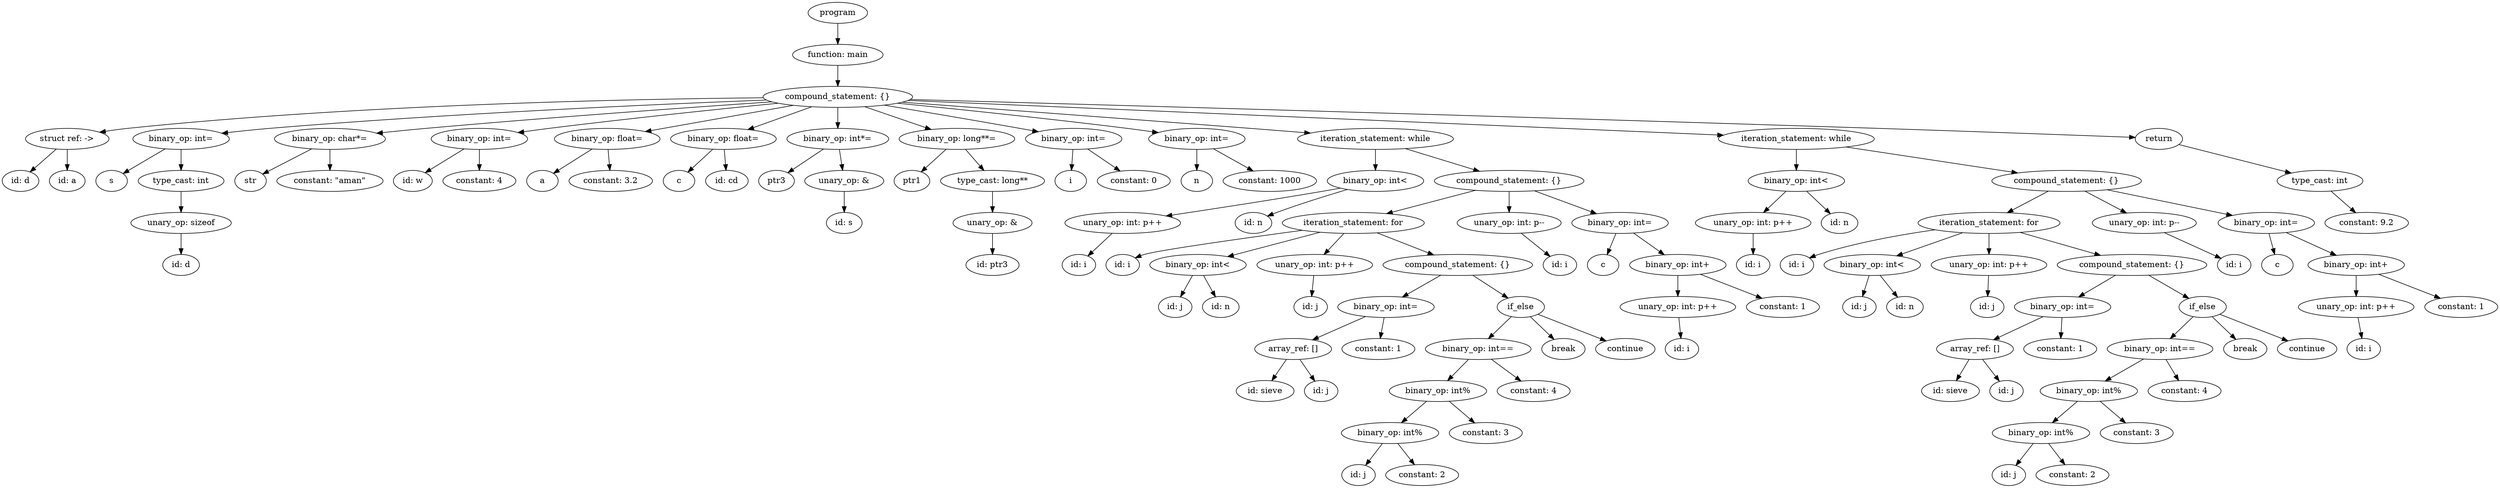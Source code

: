 strict digraph "" {
	graph [bb="0,0,4274.7,828"];
	node [label="\N"];
	173	[height=0.5,
		label=program,
		pos="1431.2,810",
		width=1.4082];
	172	[height=0.5,
		label="function: main",
		pos="1431.2,738",
		width=2.1528];
	173 -> 172	[pos="e,1431.2,756.1 1431.2,791.7 1431.2,783.98 1431.2,774.71 1431.2,766.11"];
	171	[height=0.5,
		label="compound_statement: {}",
		pos="1431.2,666",
		width=3.5566];
	172 -> 171	[pos="e,1431.2,684.1 1431.2,719.7 1431.2,711.98 1431.2,702.71 1431.2,694.11"];
	23	[height=0.5,
		label="struct ref: ->",
		pos="111.2,594",
		width=1.9861];
	171 -> 23	[pos="e,166.63,605.4 1303.4,664.47 1081.2,662.43 609.92,653.12 214.2,612 201.96,610.73 188.98,608.94 176.5,606.99"];
	30	[height=0.5,
		label="binary_op: int=",
		pos="306.2,594",
		width=2.2929];
	171 -> 30	[pos="e,376.03,603.71 1308.8,660.61 1124.1,653.47 763.08,637.52 457.2,612 434.07,610.07 409,607.46 386.06,604.86"];
	35	[height=0.5,
		label="binary_op: char*=",
		pos="561.2,594",
		width=2.6389];
	171 -> 35	[pos="e,641.23,603.76 1318,657.5 1178.5,648.02 934.24,630.68 725.2,612 701.25,609.86 675.36,607.29 651.38,604.81"];
	38	[height=0.5,
		label="binary_op: int=",
		pos="817.2,594",
		width=2.2929];
	171 -> 38	[pos="e,883.23,604.86 1328.7,655.09 1228.5,645.15 1071.7,628.93 936.2,612 922.37,610.27 907.65,608.29 893.46,606.3"];
	46	[height=0.5,
		label="binary_op: float=",
		pos="1036.2,594",
		width=2.5139];
	171 -> 46	[pos="e,1101.3,606.54 1355,651.5 1284.8,639.06 1181.3,620.71 1111.4,608.32"];
	52	[height=0.5,
		label="binary_op: float=",
		pos="1235.2,594",
		width=2.5139];
	171 -> 52	[pos="e,1277.1,609.98 1386.7,649.12 1357.1,638.52 1318,624.56 1286.9,613.47"];
	58	[height=0.5,
		label="binary_op: int*=",
		pos="1431.2,594",
		width=2.4192];
	171 -> 58	[pos="e,1431.2,612.1 1431.2,647.7 1431.2,639.98 1431.2,630.71 1431.2,622.11"];
	65	[height=0.5,
		label="binary_op: long**=",
		pos="1635.2,594",
		width=2.75];
	171 -> 65	[pos="e,1591.1,610.14 1477.2,649.2 1508.1,638.61 1548.9,624.61 1581.3,613.49"];
	70	[height=0.5,
		label="binary_op: int=",
		pos="1835.2,594",
		width=2.2929];
	171 -> 70	[pos="e,1774.8,606.28 1510.8,651.81 1573.8,641.27 1664.2,626.01 1743.2,612 1750.2,610.75 1757.6,609.43 1764.9,608.1"];
	74	[height=0.5,
		label="binary_op: int=",
		pos="2046.2,594",
		width=2.2929];
	171 -> 74	[pos="e,1980.2,604.86 1533.4,655.14 1633.8,645.22 1791.2,628.97 1927.2,612 1941,610.27 1955.7,608.29 1969.9,606.3"];
	119	[height=0.5,
		label="iteration_statement: while",
		pos="2352.2,594",
		width=3.7011];
	171 -> 119	[pos="e,2240.9,603.94 1541.7,656.87 1680.9,646.59 1927.3,628.28 2138.2,612 2168.2,609.69 2200.5,607.14 2230.7,604.75"];
	164	[height=0.5,
		label="iteration_statement: while",
		pos="3073.2,594",
		width=3.7011];
	171 -> 164	[pos="e,2948.3,600.32 1551.6,659.87 1850.5,647.13 2624.6,614.13 2938.2,600.75"];
	170	[height=0.5,
		label=return,
		pos="3694.2,594",
		width=1.125];
	171 -> 170	[pos="e,3653.8,596.51 1555.3,661.56 1845.6,653.46 2591.7,632.32 3215.2,612 3371.4,606.91 3556.3,600.13 3643.7,596.89"];
	21	[height=0.5,
		label="id: d",
		pos="31.197,522",
		width=0.86659];
	23 -> 21	[pos="e,47.584,537.34 92.238,576.41 81.201,566.75 67.176,554.48 55.353,544.14"];
	22	[height=0.5,
		label="id: a",
		pos="111.2,522",
		width=0.84854];
	23 -> 22	[pos="e,111.2,540.1 111.2,575.7 111.2,567.98 111.2,558.71 111.2,550.11"];
	26	[height=0.5,
		label=s,
		pos="187.2,522",
		width=0.75];
	30 -> 26	[pos="e,206.95,534.62 278.9,576.94 260.03,565.84 234.97,551.1 215.82,539.84"];
	29	[height=0.5,
		label="type_cast: int",
		pos="306.2,522",
		width=2.0417];
	30 -> 29	[pos="e,306.2,540.1 306.2,575.7 306.2,567.98 306.2,558.71 306.2,550.11"];
	33	[height=0.5,
		label=str,
		pos="425.2,522",
		width=0.75];
	35 -> 33	[pos="e,446.11,533.76 530,576.94 507.49,565.36 477.29,549.81 455.09,538.38"];
	34	[height=0.5,
		label="constant: \"aman\"",
		pos="561.2,522",
		width=2.5278];
	35 -> 34	[pos="e,561.2,540.1 561.2,575.7 561.2,567.98 561.2,558.71 561.2,550.11"];
	37	[height=0.5,
		label="id: w",
		pos="703.2,522",
		width=0.92075];
	38 -> 37	[pos="e,724.54,536.1 790.76,576.76 773.62,566.24 751.24,552.5 733.4,541.55"];
	36	[height=0.5,
		label="constant: 4",
		pos="817.2,522",
		width=1.7361];
	38 -> 36	[pos="e,817.2,540.1 817.2,575.7 817.2,567.98 817.2,558.71 817.2,550.11"];
	44	[height=0.5,
		label=a,
		pos="925.2,522",
		width=0.75];
	46 -> 44	[pos="e,944.12,534.93 1010.2,576.59 992.93,565.71 970.34,551.47 952.78,540.4"];
	45	[height=0.5,
		label="constant: 3.2",
		pos="1042.2,522",
		width=1.9861];
	46 -> 45	[pos="e,1040.7,540.1 1037.7,575.7 1038.3,567.98 1039.1,558.71 1039.9,550.11"];
	50	[height=0.5,
		label=c,
		pos="1159.2,522",
		width=0.75];
	52 -> 50	[pos="e,1174.4,536.97 1216.8,576.05 1206.3,566.42 1193.1,554.26 1182,544.02"];
	51	[height=0.5,
		label="id: cd",
		pos="1241.2,522",
		width=1.0139];
	52 -> 51	[pos="e,1239.7,540.1 1236.7,575.7 1237.3,567.98 1238.1,558.71 1238.9,550.11"];
	55	[height=0.5,
		label=ptr3,
		pos="1326.2,522",
		width=0.84854];
	58 -> 55	[pos="e,1345.8,536.04 1406.6,576.59 1390.9,566.15 1370.6,552.62 1354.3,541.76"];
	57	[height=0.5,
		label="unary_op: &",
		pos="1442.2,522",
		width=1.8776];
	58 -> 57	[pos="e,1439.5,540.1 1433.9,575.7 1435.1,567.98 1436.6,558.71 1437.9,550.11"];
	61	[height=0.5,
		label=ptr1,
		pos="1558.2,522",
		width=0.84854];
	65 -> 61	[pos="e,1574.1,537.42 1616.6,576.05 1606.1,566.55 1592.9,554.59 1581.8,544.44"];
	64	[height=0.5,
		label="type_cast: long**",
		pos="1696.2,522",
		width=2.4734];
	65 -> 64	[pos="e,1681.6,539.79 1650,576.05 1657.5,567.46 1666.7,556.86 1674.9,547.4"];
	68	[height=0.5,
		label=i,
		pos="1830.2,522",
		width=0.75];
	70 -> 68	[pos="e,1831.4,540.1 1834,575.7 1833.4,567.98 1832.7,558.71 1832.1,550.11"];
	69	[height=0.5,
		label="constant: 0",
		pos="1938.2,522",
		width=1.7361];
	70 -> 69	[pos="e,1914.8,538.91 1859.1,576.76 1873.1,567.24 1891,555.09 1906.2,544.75"];
	72	[height=0.5,
		label=n,
		pos="2046.2,522",
		width=0.75];
	74 -> 72	[pos="e,2046.2,540.1 2046.2,575.7 2046.2,567.98 2046.2,558.71 2046.2,550.11"];
	73	[height=0.5,
		label="constant: 1000",
		pos="2171.2,522",
		width=2.2222];
	74 -> 73	[pos="e,2142.7,538.98 2074.9,576.94 2092.3,567.16 2114.9,554.55 2133.7,543.99"];
	78	[height=0.5,
		label="binary_op: int<",
		pos="2352.2,522",
		width=2.2929];
	119 -> 78	[pos="e,2352.2,540.1 2352.2,575.7 2352.2,567.98 2352.2,558.71 2352.2,550.11"];
	118	[height=0.5,
		label="compound_statement: {}",
		pos="2581.2,522",
		width=3.5566];
	119 -> 118	[pos="e,2530.4,538.54 2403.6,577.29 2438.2,566.72 2484,552.72 2520.4,541.59"];
	123	[height=0.5,
		label="binary_op: int<",
		pos="3073.2,522",
		width=2.2929];
	164 -> 123	[pos="e,3073.2,540.1 3073.2,575.7 3073.2,567.98 3073.2,558.71 3073.2,550.11"];
	163	[height=0.5,
		label="compound_statement: {}",
		pos="3536.2,522",
		width=3.5566];
	164 -> 163	[pos="e,3452.3,535.68 3158.4,580.12 3238.8,567.96 3359.2,549.76 3442.4,537.19"];
	169	[height=0.5,
		label="type_cast: int",
		pos="3970.2,522",
		width=2.0417];
	170 -> 169	[pos="e,3920.9,535.5 3728.6,584.28 3774.3,572.69 3855.6,552.06 3911.2,537.97"];
	28	[height=0.5,
		label="unary_op: sizeof",
		pos="306.2,450",
		width=2.3889];
	29 -> 28	[pos="e,306.2,468.1 306.2,503.7 306.2,495.98 306.2,486.71 306.2,478.11"];
	56	[height=0.5,
		label="id: s",
		pos="1442.2,450",
		width=0.84854];
	57 -> 56	[pos="e,1442.2,468.1 1442.2,503.7 1442.2,495.98 1442.2,486.71 1442.2,478.11"];
	63	[height=0.5,
		label="unary_op: &",
		pos="1696.2,450",
		width=1.8776];
	64 -> 63	[pos="e,1696.2,468.1 1696.2,503.7 1696.2,495.98 1696.2,486.71 1696.2,478.11"];
	76	[height=0.5,
		label="unary_op: int: p++",
		pos="1919.2,450",
		width=2.75];
	78 -> 76	[pos="e,1993.5,461.92 2291.9,509.6 2281.3,507.68 2270.4,505.74 2260.2,504 2172.8,489.14 2072.5,473.75 2003.4,463.41"];
	77	[height=0.5,
		label="id: n",
		pos="2143.2,450",
		width=0.86659];
	78 -> 77	[pos="e,2167.2,461.63 2304.1,507.27 2270,497.23 2223.4,482.82 2183.2,468 2181,467.19 2178.7,466.32 2176.4,465.42"];
	107	[height=0.5,
		label="iteration_statement: for",
		pos="2314.2,450",
		width=3.3761];
	118 -> 107	[pos="e,2371.2,465.96 2523.6,505.9 2481.7,494.91 2424.9,480.01 2381,468.5"];
	109	[height=0.5,
		label="unary_op: int: p--",
		pos="2581.2,450",
		width=2.4734];
	118 -> 109	[pos="e,2581.2,468.1 2581.2,503.7 2581.2,495.98 2581.2,486.71 2581.2,478.11"];
	117	[height=0.5,
		label="binary_op: int=",
		pos="2771.2,450",
		width=2.2929];
	118 -> 117	[pos="e,2731.1,465.79 2624.8,504.94 2653.7,494.31 2691.6,480.33 2721.6,469.27"];
	121	[height=0.5,
		label="unary_op: int: p++",
		pos="2999.2,450",
		width=2.75];
	123 -> 121	[pos="e,3016.9,467.79 3055.3,504.05 3046,495.28 3034.5,484.43 3024.4,474.83"];
	122	[height=0.5,
		label="id: n",
		pos="3147.2,450",
		width=0.86659];
	123 -> 122	[pos="e,3131.5,465.89 3091.1,504.05 3101,494.68 3113.5,482.92 3124.1,472.86"];
	152	[height=0.5,
		label="iteration_statement: for",
		pos="3403.2,450",
		width=3.3761];
	163 -> 152	[pos="e,3434.5,467.47 3504.7,504.41 3486.4,494.78 3463.1,482.54 3443.5,472.22"];
	154	[height=0.5,
		label="unary_op: int: p--",
		pos="3669.2,450",
		width=2.4734];
	163 -> 154	[pos="e,3638.8,466.99 3567.7,504.41 3586.3,494.64 3609.9,482.19 3629.7,471.77"];
	162	[height=0.5,
		label="binary_op: int=",
		pos="3878.2,450",
		width=2.2929];
	163 -> 162	[pos="e,3820.2,462.88 3605.4,506.83 3665.1,494.62 3750.8,477.08 3810.1,464.93"];
	168	[height=0.5,
		label="constant: 9.2",
		pos="4050.2,450",
		width=1.9861];
	169 -> 168	[pos="e,4031.4,467.47 3989.2,504.41 3999.5,495.34 4012.5,483.97 4023.8,474.06"];
	27	[height=0.5,
		label="id: d",
		pos="306.2,378",
		width=0.86659];
	28 -> 27	[pos="e,306.2,396.1 306.2,431.7 306.2,423.98 306.2,414.71 306.2,406.11"];
	62	[height=0.5,
		label="id: ptr3",
		pos="1696.2,378",
		width=1.2639];
	63 -> 62	[pos="e,1696.2,396.1 1696.2,431.7 1696.2,423.98 1696.2,414.71 1696.2,406.11"];
	75	[height=0.5,
		label="id: i",
		pos="1844.2,378",
		width=0.79437];
	76 -> 75	[pos="e,1859.7,393.42 1901,432.05 1890.9,422.55 1878,410.59 1867.2,400.44"];
	85	[height=0.5,
		label="id: i",
		pos="1919.2,378",
		width=0.79437];
	107 -> 85	[pos="e,1940.7,390.13 2227.1,437.42 2129.5,424.24 1981.6,403.56 1956.2,396 1954.3,395.43 1952.3,394.77 1950.3,394.06"];
	88	[height=0.5,
		label="binary_op: int<",
		pos="2048.2,378",
		width=2.2929];
	107 -> 88	[pos="e,2099,392.37 2257.5,434.07 2213.8,422.57 2153.5,406.71 2108.9,394.96"];
	90	[height=0.5,
		label="unary_op: int: p++",
		pos="2248.2,378",
		width=2.75];
	107 -> 90	[pos="e,2264,395.79 2298.2,432.05 2290,423.37 2279.9,412.64 2270.9,403.11"];
	106	[height=0.5,
		label="compound_statement: {}",
		pos="2493.2,378",
		width=3.5566];
	107 -> 106	[pos="e,2452,395.11 2355.3,432.94 2381.2,422.79 2414.9,409.61 2442.5,398.82"];
	108	[height=0.5,
		label="id: i",
		pos="2668.2,378",
		width=0.79437];
	109 -> 108	[pos="e,2651.2,392.65 2601.8,432.41 2614.2,422.46 2630,409.74 2643.1,399.2"];
	112	[height=0.5,
		label=c,
		pos="2742.2,378",
		width=0.75];
	117 -> 112	[pos="e,2749.2,395.79 2764.2,432.05 2760.8,423.97 2756.7,414.12 2753,405.11"];
	116	[height=0.5,
		label="binary_op: int+",
		pos="2870.2,378",
		width=2.2929];
	117 -> 116	[pos="e,2847.1,395.31 2794.4,432.59 2807.7,423.2 2824.5,411.29 2839,401.09"];
	120	[height=0.5,
		label="id: i",
		pos="2999.2,378",
		width=0.79437];
	121 -> 120	[pos="e,2999.2,396.1 2999.2,431.7 2999.2,423.98 2999.2,414.71 2999.2,406.11"];
	130	[height=0.5,
		label="id: i",
		pos="3074.2,378",
		width=0.79437];
	152 -> 130	[pos="e,3095.8,390 3310.7,438.26 3252.5,430.04 3176.4,416.55 3111.2,396 3109.3,395.39 3107.3,394.71 3105.4,393.98"];
	133	[height=0.5,
		label="binary_op: int<",
		pos="3203.2,378",
		width=2.2929];
	152 -> 133	[pos="e,3245,393.63 3357.8,433.12 3327.1,422.37 3286.5,408.15 3254.6,396.99"];
	135	[height=0.5,
		label="unary_op: int: p++",
		pos="3403.2,378",
		width=2.75];
	152 -> 135	[pos="e,3403.2,396.1 3403.2,431.7 3403.2,423.98 3403.2,414.71 3403.2,406.11"];
	151	[height=0.5,
		label="compound_statement: {}",
		pos="3648.2,378",
		width=3.5566];
	152 -> 151	[pos="e,3594.3,394.4 3456.4,433.81 3494.1,423.04 3544.8,408.53 3584.7,397.15"];
	153	[height=0.5,
		label="id: i",
		pos="3823.2,378",
		width=0.79437];
	154 -> 153	[pos="e,3800.7,389.24 3703.8,433.29 3730,421.35 3765.9,405.06 3791.4,393.44"];
	157	[height=0.5,
		label=c,
		pos="3897.2,378",
		width=0.75];
	162 -> 157	[pos="e,3892.6,396.1 3882.9,431.7 3885,423.9 3887.6,414.51 3889.9,405.83"];
	161	[height=0.5,
		label="binary_op: int+",
		pos="4032.2,378",
		width=2.2929];
	162 -> 161	[pos="e,3998.1,394.49 3912.4,433.46 3934.9,423.22 3964.6,409.72 3988.8,398.73"];
	86	[height=0.5,
		label="id: j",
		pos="2009.2,306",
		width=0.79437];
	88 -> 86	[pos="e,2018.3,323.31 2038.8,360.05 2034.1,351.68 2028.4,341.4 2023.2,332.13"];
	87	[height=0.5,
		label="id: n",
		pos="2087.2,306",
		width=0.86659];
	88 -> 87	[pos="e,2078.1,323.31 2057.6,360.05 2062.3,351.68 2068,341.4 2073.2,332.13"];
	89	[height=0.5,
		label="id: j",
		pos="2241.2,306",
		width=0.79437];
	90 -> 89	[pos="e,2242.9,324.1 2246.5,359.7 2245.7,351.98 2244.8,342.71 2243.9,334.11"];
	95	[height=0.5,
		label="binary_op: int=",
		pos="2370.2,306",
		width=2.2929];
	106 -> 95	[pos="e,2398.3,322.99 2464,360.41 2447.1,350.77 2425.6,338.53 2407.4,328.19"];
	105	[height=0.5,
		label=if_else,
		pos="2601.2,306",
		width=1.125];
	106 -> 105	[pos="e,2579.2,321.27 2519.1,360.23 2534.5,350.2 2554.3,337.39 2570.6,326.86"];
	114	[height=0.5,
		label="unary_op: int: p++",
		pos="2870.2,306",
		width=2.75];
	116 -> 114	[pos="e,2870.2,324.1 2870.2,359.7 2870.2,351.98 2870.2,342.71 2870.2,334.11"];
	115	[height=0.5,
		label="constant: 1",
		pos="3050.2,306",
		width=1.7361];
	116 -> 115	[pos="e,3014.4,320.92 2908.8,361.98 2936.9,351.05 2975.1,336.2 3004.7,324.69"];
	131	[height=0.5,
		label="id: j",
		pos="3181.2,306",
		width=0.79437];
	133 -> 131	[pos="e,3186.6,324.1 3197.8,359.7 3195.3,351.9 3192.4,342.51 3189.6,333.83"];
	132	[height=0.5,
		label="id: n",
		pos="3259.2,306",
		width=0.86659];
	133 -> 132	[pos="e,3246.5,322.83 3216.8,360.05 3223.8,351.29 3232.4,340.45 3240.1,330.86"];
	134	[height=0.5,
		label="id: j",
		pos="3400.2,306",
		width=0.79437];
	135 -> 134	[pos="e,3400.9,324.1 3402.5,359.7 3402.1,351.98 3401.7,342.71 3401.4,334.11"];
	140	[height=0.5,
		label="binary_op: int=",
		pos="3529.2,306",
		width=2.2929];
	151 -> 140	[pos="e,3556.8,323.23 3620,360.41 3603.7,350.84 3583.1,338.7 3565.6,328.42"];
	150	[height=0.5,
		label=if_else,
		pos="3769.2,306",
		width=1.125];
	151 -> 150	[pos="e,3745.6,320.65 3676.9,360.41 3694.9,349.99 3718.2,336.52 3736.8,325.71"];
	159	[height=0.5,
		label="unary_op: int: p++",
		pos="4032.2,306",
		width=2.75];
	161 -> 159	[pos="e,4032.2,324.1 4032.2,359.7 4032.2,351.98 4032.2,342.71 4032.2,334.11"];
	160	[height=0.5,
		label="constant: 1",
		pos="4212.2,306",
		width=1.7361];
	161 -> 160	[pos="e,4176.4,320.92 4070.8,361.98 4098.9,351.05 4137.1,336.2 4166.7,324.69"];
	93	[height=0.5,
		label="array_ref: []",
		pos="2211.2,234",
		width=1.8234];
	95 -> 93	[pos="e,2244.4,249.61 2335.3,289.64 2311.3,279.08 2279.3,264.98 2253.8,253.76"];
	94	[height=0.5,
		label="constant: 1",
		pos="2357.2,234",
		width=1.7361];
	95 -> 94	[pos="e,2360.4,252.1 2367,287.7 2365.6,279.98 2363.8,270.71 2362.2,262.11"];
	102	[height=0.5,
		label="binary_op: int==",
		pos="2528.2,234",
		width=2.5139];
	105 -> 102	[pos="e,2545.6,251.71 2585,289.46 2575.6,280.45 2563.6,268.92 2553,258.79"];
	103	[height=0.5,
		label=break,
		pos="2674.2,234",
		width=1.0291];
	105 -> 103	[pos="e,2658,250.49 2617.4,289.46 2627.1,280.13 2639.7,268.09 2650.5,257.7"];
	104	[height=0.5,
		label=continue,
		pos="2780.2,234",
		width=1.4082];
	105 -> 104	[pos="e,2747.3,247.88 2630.8,293.44 2659.9,282.03 2704.9,264.45 2737.9,251.56"];
	113	[height=0.5,
		label="id: i",
		pos="2877.2,234",
		width=0.79437];
	114 -> 113	[pos="e,2875.5,252.1 2871.9,287.7 2872.7,279.98 2873.6,270.71 2874.5,262.11"];
	138	[height=0.5,
		label="array_ref: []",
		pos="3379.2,234",
		width=1.8234];
	140 -> 138	[pos="e,3410.9,249.77 3495.9,289.46 3473.5,279.01 3443.8,265.16 3420,254.04"];
	139	[height=0.5,
		label="constant: 1",
		pos="3525.2,234",
		width=1.7361];
	140 -> 139	[pos="e,3526.2,252.1 3528.2,287.7 3527.8,279.98 3527.2,270.71 3526.7,262.11"];
	147	[height=0.5,
		label="binary_op: int==",
		pos="3696.2,234",
		width=2.5139];
	150 -> 147	[pos="e,3713.6,251.71 3753,289.46 3743.6,280.45 3731.6,268.92 3721,258.79"];
	148	[height=0.5,
		label=break,
		pos="3842.2,234",
		width=1.0291];
	150 -> 148	[pos="e,3826,250.49 3785.4,289.46 3795.1,280.13 3807.7,268.09 3818.5,257.7"];
	149	[height=0.5,
		label=continue,
		pos="3948.2,234",
		width=1.4082];
	150 -> 149	[pos="e,3915.3,247.88 3798.8,293.44 3827.9,282.03 3872.9,264.45 3905.9,251.56"];
	158	[height=0.5,
		label="id: i",
		pos="4045.2,234",
		width=0.79437];
	159 -> 158	[pos="e,4042,252.1 4035.4,287.7 4036.8,279.98 4038.6,270.71 4040.2,262.11"];
	91	[height=0.5,
		label="id: sieve",
		pos="2163.2,162",
		width=1.375];
	93 -> 91	[pos="e,2174.7,179.79 2199.6,216.05 2193.9,207.71 2186.8,197.49 2180.5,188.25"];
	92	[height=0.5,
		label="id: j",
		pos="2259.2,162",
		width=0.79437];
	93 -> 92	[pos="e,2248.3,178.83 2222.8,216.05 2228.8,207.38 2236.1,196.67 2242.6,187.15"];
	100	[height=0.5,
		label="binary_op: int%",
		pos="2459.2,162",
		width=2.3109];
	102 -> 100	[pos="e,2475.7,179.79 2511.5,216.05 2502.9,207.37 2492.4,196.64 2483,187.11"];
	101	[height=0.5,
		label="constant: 4",
		pos="2623.2,162",
		width=1.7361];
	102 -> 101	[pos="e,2601.5,178.99 2550.7,216.41 2563.4,207.04 2579.5,195.2 2593.3,185.05"];
	136	[height=0.5,
		label="id: sieve",
		pos="3337.2,162",
		width=1.375];
	138 -> 136	[pos="e,3347.3,179.79 3369,216.05 3364.1,207.8 3358,197.7 3352.5,188.54"];
	137	[height=0.5,
		label="id: j",
		pos="3433.2,162",
		width=0.79437];
	138 -> 137	[pos="e,3421,178.83 3392.3,216.05 3399,207.29 3407.4,196.45 3414.8,186.86"];
	145	[height=0.5,
		label="binary_op: int%",
		pos="3574.2,162",
		width=2.3109];
	147 -> 145	[pos="e,3602.3,179.15 3667.9,216.76 3651.1,207.13 3629.6,194.81 3611.5,184.4"];
	146	[height=0.5,
		label="constant: 4",
		pos="3738.2,162",
		width=1.7361];
	147 -> 146	[pos="e,3728.1,179.79 3706.4,216.05 3711.3,207.8 3717.4,197.7 3722.9,188.54"];
	98	[height=0.5,
		label="binary_op: int%",
		pos="2377.2,90",
		width=2.3109];
	100 -> 98	[pos="e,2396.8,107.71 2439.8,144.41 2429.2,135.41 2416,124.14 2404.5,114.27"];
	99	[height=0.5,
		label="constant: 3",
		pos="2541.2,90",
		width=1.7361];
	100 -> 99	[pos="e,2522.2,107.23 2478.6,144.41 2489.3,135.28 2502.8,123.81 2514.4,113.84"];
	143	[height=0.5,
		label="binary_op: int%",
		pos="3492.2,90",
		width=2.3109];
	145 -> 143	[pos="e,3511.8,107.71 3554.8,144.41 3544.2,135.41 3531,124.14 3519.5,114.27"];
	144	[height=0.5,
		label="constant: 3",
		pos="3656.2,90",
		width=1.7361];
	145 -> 144	[pos="e,3637.2,107.23 3593.6,144.41 3604.3,135.28 3617.8,123.81 3629.4,113.84"];
	96	[height=0.5,
		label="id: j",
		pos="2323.2,18",
		width=0.79437];
	98 -> 96	[pos="e,2335.4,34.829 2364.1,72.055 2357.4,63.292 2349,52.451 2341.6,42.856"];
	97	[height=0.5,
		label="constant: 2",
		pos="2432.2,18",
		width=1.7361];
	98 -> 97	[pos="e,2419,35.789 2390.5,72.055 2397.2,63.543 2405.4,53.068 2412.8,43.681"];
	141	[height=0.5,
		label="id: j",
		pos="3437.2,18",
		width=0.79437];
	143 -> 141	[pos="e,3449.3,34.356 3478.9,72.055 3471.9,63.167 3463.2,52.14 3455.6,42.446"];
	142	[height=0.5,
		label="constant: 2",
		pos="3546.2,18",
		width=1.7361];
	143 -> 142	[pos="e,3533.2,35.789 3505.3,72.055 3511.8,63.629 3519.8,53.28 3526.9,43.966"];
}
